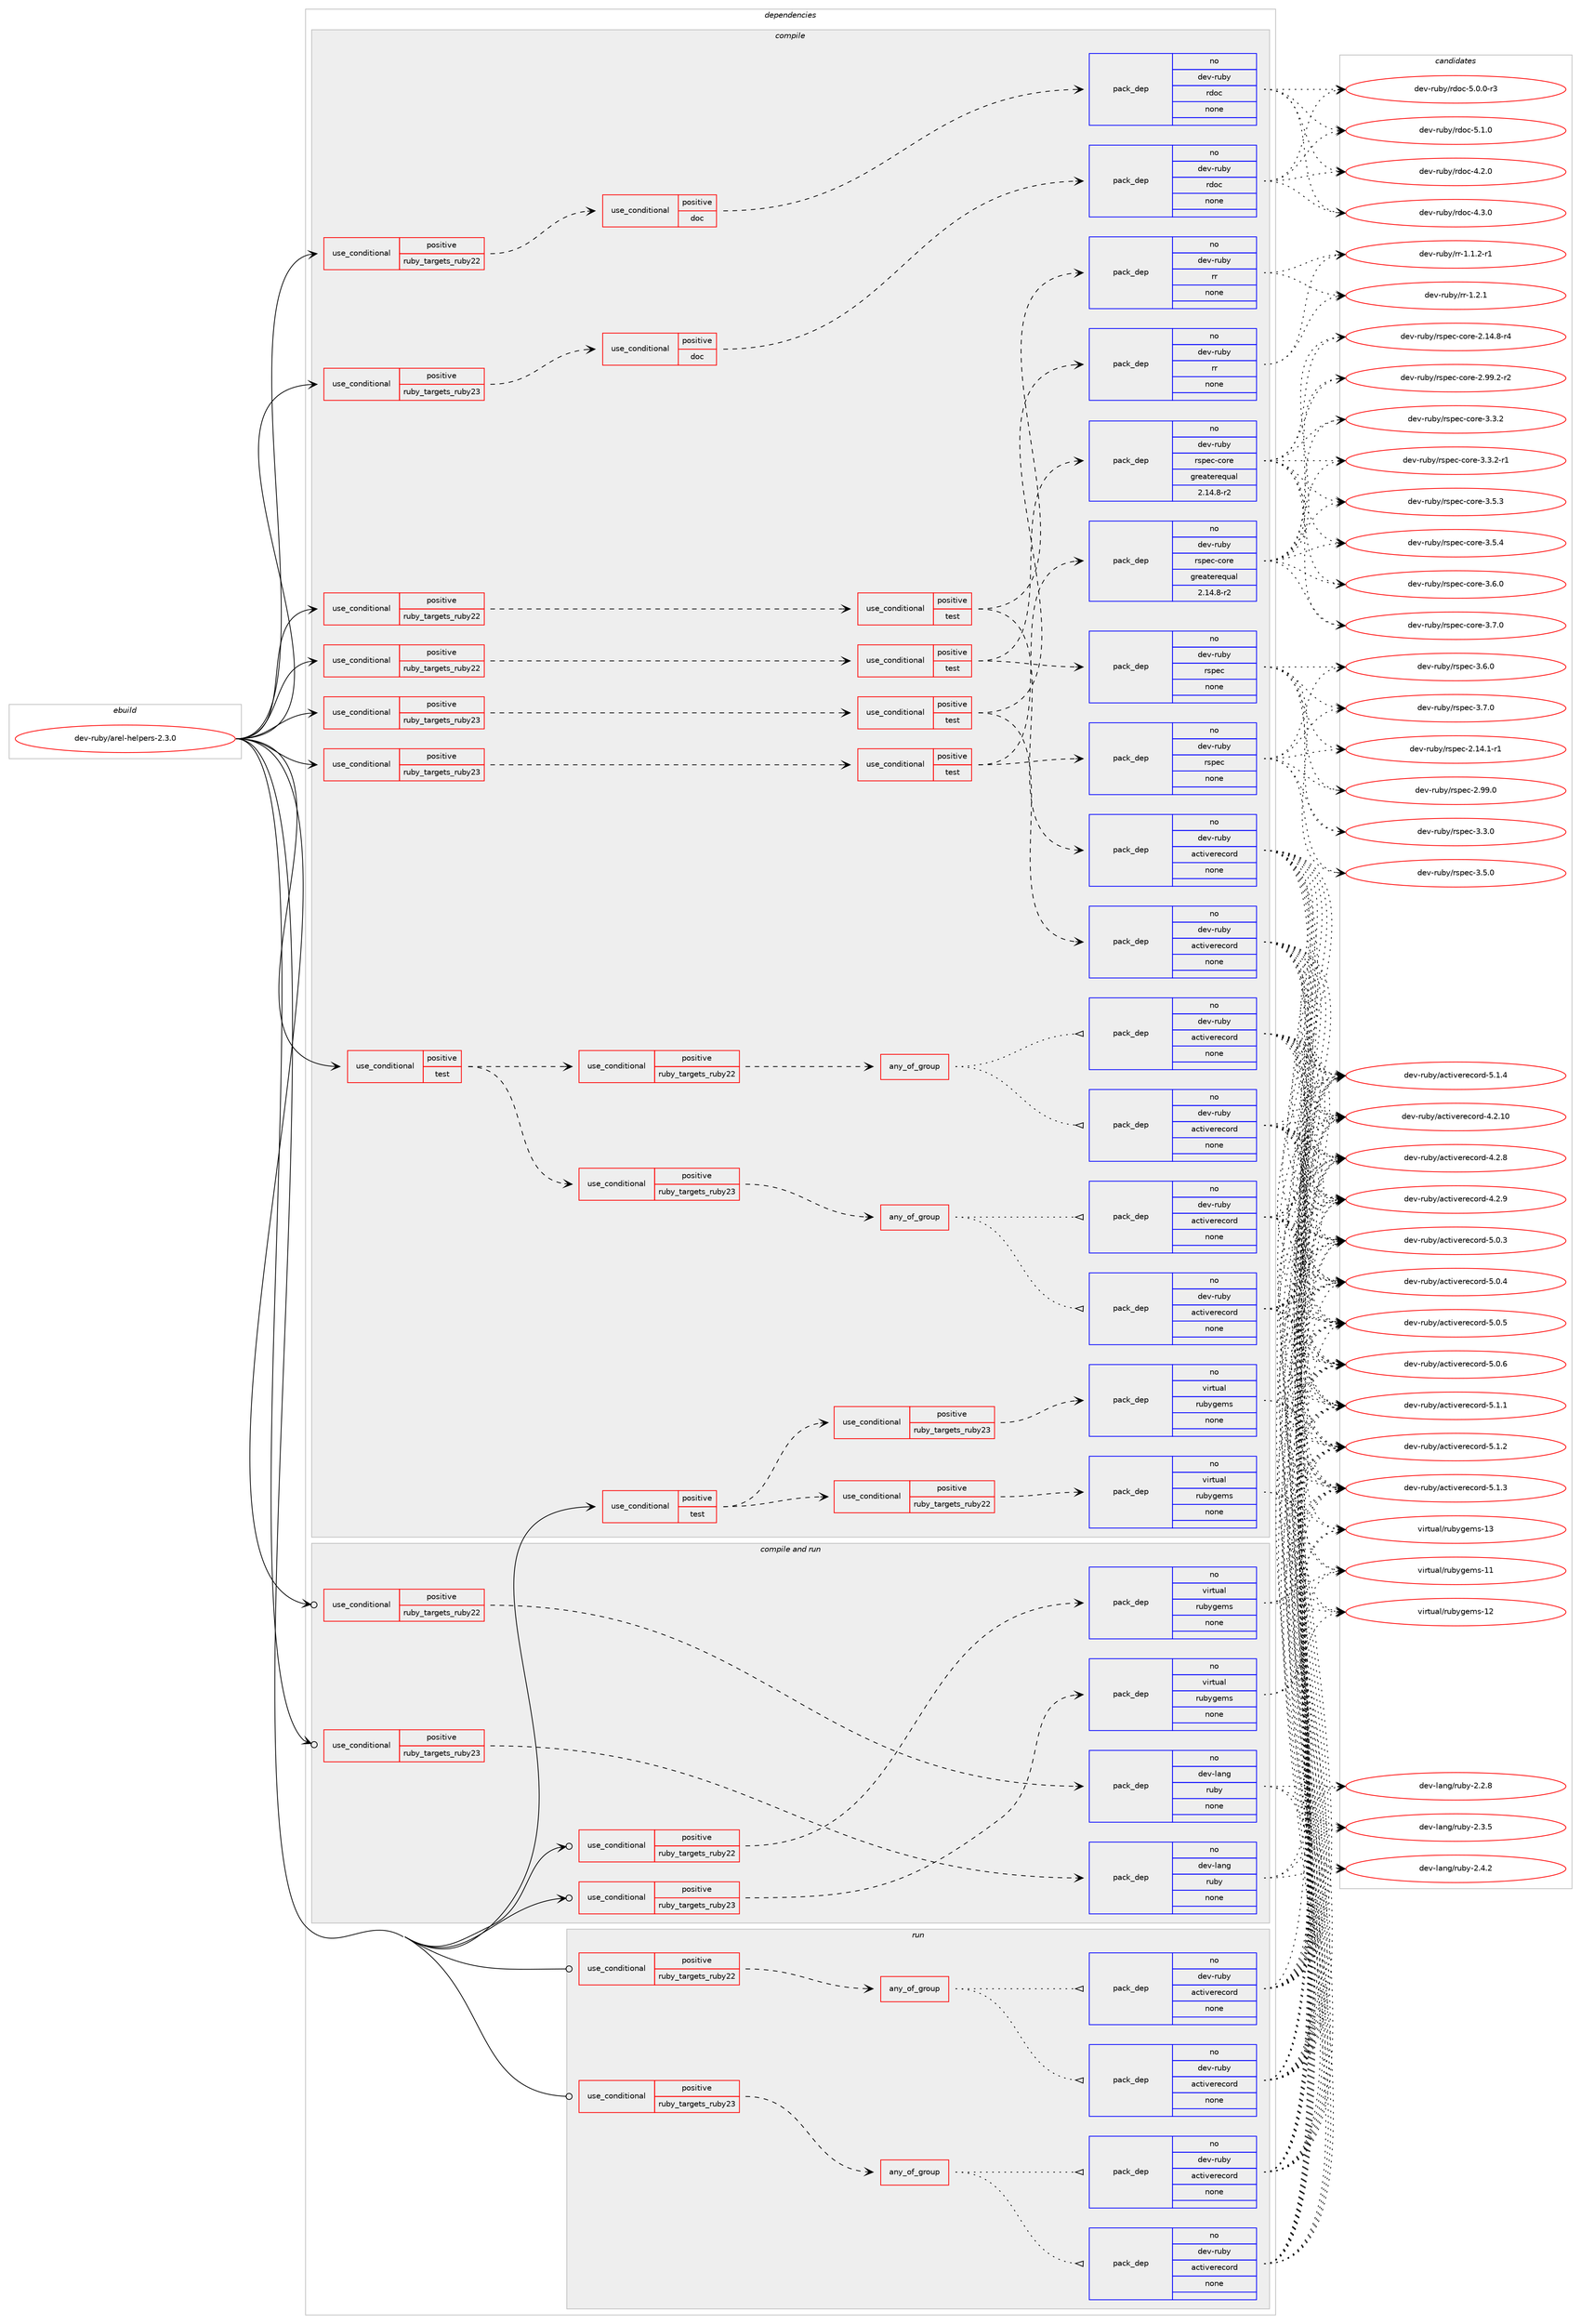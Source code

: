 digraph prolog {

# *************
# Graph options
# *************

newrank=true;
concentrate=true;
compound=true;
graph [rankdir=LR,fontname=Helvetica,fontsize=10,ranksep=1.5];#, ranksep=2.5, nodesep=0.2];
edge  [arrowhead=vee];
node  [fontname=Helvetica,fontsize=10];

# **********
# The ebuild
# **********

subgraph cluster_leftcol {
color=gray;
rank=same;
label=<<i>ebuild</i>>;
id [label="dev-ruby/arel-helpers-2.3.0", color=red, width=4, href="../dev-ruby/arel-helpers-2.3.0.svg"];
}

# ****************
# The dependencies
# ****************

subgraph cluster_midcol {
color=gray;
label=<<i>dependencies</i>>;
subgraph cluster_compile {
fillcolor="#eeeeee";
style=filled;
label=<<i>compile</i>>;
subgraph cond51545 {
dependency228051 [label=<<TABLE BORDER="0" CELLBORDER="1" CELLSPACING="0" CELLPADDING="4"><TR><TD ROWSPAN="3" CELLPADDING="10">use_conditional</TD></TR><TR><TD>positive</TD></TR><TR><TD>ruby_targets_ruby22</TD></TR></TABLE>>, shape=none, color=red];
subgraph cond51546 {
dependency228052 [label=<<TABLE BORDER="0" CELLBORDER="1" CELLSPACING="0" CELLPADDING="4"><TR><TD ROWSPAN="3" CELLPADDING="10">use_conditional</TD></TR><TR><TD>positive</TD></TR><TR><TD>doc</TD></TR></TABLE>>, shape=none, color=red];
subgraph pack172448 {
dependency228053 [label=<<TABLE BORDER="0" CELLBORDER="1" CELLSPACING="0" CELLPADDING="4" WIDTH="220"><TR><TD ROWSPAN="6" CELLPADDING="30">pack_dep</TD></TR><TR><TD WIDTH="110">no</TD></TR><TR><TD>dev-ruby</TD></TR><TR><TD>rdoc</TD></TR><TR><TD>none</TD></TR><TR><TD></TD></TR></TABLE>>, shape=none, color=blue];
}
dependency228052:e -> dependency228053:w [weight=20,style="dashed",arrowhead="vee"];
}
dependency228051:e -> dependency228052:w [weight=20,style="dashed",arrowhead="vee"];
}
id:e -> dependency228051:w [weight=20,style="solid",arrowhead="vee"];
subgraph cond51547 {
dependency228054 [label=<<TABLE BORDER="0" CELLBORDER="1" CELLSPACING="0" CELLPADDING="4"><TR><TD ROWSPAN="3" CELLPADDING="10">use_conditional</TD></TR><TR><TD>positive</TD></TR><TR><TD>ruby_targets_ruby22</TD></TR></TABLE>>, shape=none, color=red];
subgraph cond51548 {
dependency228055 [label=<<TABLE BORDER="0" CELLBORDER="1" CELLSPACING="0" CELLPADDING="4"><TR><TD ROWSPAN="3" CELLPADDING="10">use_conditional</TD></TR><TR><TD>positive</TD></TR><TR><TD>test</TD></TR></TABLE>>, shape=none, color=red];
subgraph pack172449 {
dependency228056 [label=<<TABLE BORDER="0" CELLBORDER="1" CELLSPACING="0" CELLPADDING="4" WIDTH="220"><TR><TD ROWSPAN="6" CELLPADDING="30">pack_dep</TD></TR><TR><TD WIDTH="110">no</TD></TR><TR><TD>dev-ruby</TD></TR><TR><TD>rr</TD></TR><TR><TD>none</TD></TR><TR><TD></TD></TR></TABLE>>, shape=none, color=blue];
}
dependency228055:e -> dependency228056:w [weight=20,style="dashed",arrowhead="vee"];
subgraph pack172450 {
dependency228057 [label=<<TABLE BORDER="0" CELLBORDER="1" CELLSPACING="0" CELLPADDING="4" WIDTH="220"><TR><TD ROWSPAN="6" CELLPADDING="30">pack_dep</TD></TR><TR><TD WIDTH="110">no</TD></TR><TR><TD>dev-ruby</TD></TR><TR><TD>activerecord</TD></TR><TR><TD>none</TD></TR><TR><TD></TD></TR></TABLE>>, shape=none, color=blue];
}
dependency228055:e -> dependency228057:w [weight=20,style="dashed",arrowhead="vee"];
}
dependency228054:e -> dependency228055:w [weight=20,style="dashed",arrowhead="vee"];
}
id:e -> dependency228054:w [weight=20,style="solid",arrowhead="vee"];
subgraph cond51549 {
dependency228058 [label=<<TABLE BORDER="0" CELLBORDER="1" CELLSPACING="0" CELLPADDING="4"><TR><TD ROWSPAN="3" CELLPADDING="10">use_conditional</TD></TR><TR><TD>positive</TD></TR><TR><TD>ruby_targets_ruby22</TD></TR></TABLE>>, shape=none, color=red];
subgraph cond51550 {
dependency228059 [label=<<TABLE BORDER="0" CELLBORDER="1" CELLSPACING="0" CELLPADDING="4"><TR><TD ROWSPAN="3" CELLPADDING="10">use_conditional</TD></TR><TR><TD>positive</TD></TR><TR><TD>test</TD></TR></TABLE>>, shape=none, color=red];
subgraph pack172451 {
dependency228060 [label=<<TABLE BORDER="0" CELLBORDER="1" CELLSPACING="0" CELLPADDING="4" WIDTH="220"><TR><TD ROWSPAN="6" CELLPADDING="30">pack_dep</TD></TR><TR><TD WIDTH="110">no</TD></TR><TR><TD>dev-ruby</TD></TR><TR><TD>rspec</TD></TR><TR><TD>none</TD></TR><TR><TD></TD></TR></TABLE>>, shape=none, color=blue];
}
dependency228059:e -> dependency228060:w [weight=20,style="dashed",arrowhead="vee"];
subgraph pack172452 {
dependency228061 [label=<<TABLE BORDER="0" CELLBORDER="1" CELLSPACING="0" CELLPADDING="4" WIDTH="220"><TR><TD ROWSPAN="6" CELLPADDING="30">pack_dep</TD></TR><TR><TD WIDTH="110">no</TD></TR><TR><TD>dev-ruby</TD></TR><TR><TD>rspec-core</TD></TR><TR><TD>greaterequal</TD></TR><TR><TD>2.14.8-r2</TD></TR></TABLE>>, shape=none, color=blue];
}
dependency228059:e -> dependency228061:w [weight=20,style="dashed",arrowhead="vee"];
}
dependency228058:e -> dependency228059:w [weight=20,style="dashed",arrowhead="vee"];
}
id:e -> dependency228058:w [weight=20,style="solid",arrowhead="vee"];
subgraph cond51551 {
dependency228062 [label=<<TABLE BORDER="0" CELLBORDER="1" CELLSPACING="0" CELLPADDING="4"><TR><TD ROWSPAN="3" CELLPADDING="10">use_conditional</TD></TR><TR><TD>positive</TD></TR><TR><TD>ruby_targets_ruby23</TD></TR></TABLE>>, shape=none, color=red];
subgraph cond51552 {
dependency228063 [label=<<TABLE BORDER="0" CELLBORDER="1" CELLSPACING="0" CELLPADDING="4"><TR><TD ROWSPAN="3" CELLPADDING="10">use_conditional</TD></TR><TR><TD>positive</TD></TR><TR><TD>doc</TD></TR></TABLE>>, shape=none, color=red];
subgraph pack172453 {
dependency228064 [label=<<TABLE BORDER="0" CELLBORDER="1" CELLSPACING="0" CELLPADDING="4" WIDTH="220"><TR><TD ROWSPAN="6" CELLPADDING="30">pack_dep</TD></TR><TR><TD WIDTH="110">no</TD></TR><TR><TD>dev-ruby</TD></TR><TR><TD>rdoc</TD></TR><TR><TD>none</TD></TR><TR><TD></TD></TR></TABLE>>, shape=none, color=blue];
}
dependency228063:e -> dependency228064:w [weight=20,style="dashed",arrowhead="vee"];
}
dependency228062:e -> dependency228063:w [weight=20,style="dashed",arrowhead="vee"];
}
id:e -> dependency228062:w [weight=20,style="solid",arrowhead="vee"];
subgraph cond51553 {
dependency228065 [label=<<TABLE BORDER="0" CELLBORDER="1" CELLSPACING="0" CELLPADDING="4"><TR><TD ROWSPAN="3" CELLPADDING="10">use_conditional</TD></TR><TR><TD>positive</TD></TR><TR><TD>ruby_targets_ruby23</TD></TR></TABLE>>, shape=none, color=red];
subgraph cond51554 {
dependency228066 [label=<<TABLE BORDER="0" CELLBORDER="1" CELLSPACING="0" CELLPADDING="4"><TR><TD ROWSPAN="3" CELLPADDING="10">use_conditional</TD></TR><TR><TD>positive</TD></TR><TR><TD>test</TD></TR></TABLE>>, shape=none, color=red];
subgraph pack172454 {
dependency228067 [label=<<TABLE BORDER="0" CELLBORDER="1" CELLSPACING="0" CELLPADDING="4" WIDTH="220"><TR><TD ROWSPAN="6" CELLPADDING="30">pack_dep</TD></TR><TR><TD WIDTH="110">no</TD></TR><TR><TD>dev-ruby</TD></TR><TR><TD>rr</TD></TR><TR><TD>none</TD></TR><TR><TD></TD></TR></TABLE>>, shape=none, color=blue];
}
dependency228066:e -> dependency228067:w [weight=20,style="dashed",arrowhead="vee"];
subgraph pack172455 {
dependency228068 [label=<<TABLE BORDER="0" CELLBORDER="1" CELLSPACING="0" CELLPADDING="4" WIDTH="220"><TR><TD ROWSPAN="6" CELLPADDING="30">pack_dep</TD></TR><TR><TD WIDTH="110">no</TD></TR><TR><TD>dev-ruby</TD></TR><TR><TD>activerecord</TD></TR><TR><TD>none</TD></TR><TR><TD></TD></TR></TABLE>>, shape=none, color=blue];
}
dependency228066:e -> dependency228068:w [weight=20,style="dashed",arrowhead="vee"];
}
dependency228065:e -> dependency228066:w [weight=20,style="dashed",arrowhead="vee"];
}
id:e -> dependency228065:w [weight=20,style="solid",arrowhead="vee"];
subgraph cond51555 {
dependency228069 [label=<<TABLE BORDER="0" CELLBORDER="1" CELLSPACING="0" CELLPADDING="4"><TR><TD ROWSPAN="3" CELLPADDING="10">use_conditional</TD></TR><TR><TD>positive</TD></TR><TR><TD>ruby_targets_ruby23</TD></TR></TABLE>>, shape=none, color=red];
subgraph cond51556 {
dependency228070 [label=<<TABLE BORDER="0" CELLBORDER="1" CELLSPACING="0" CELLPADDING="4"><TR><TD ROWSPAN="3" CELLPADDING="10">use_conditional</TD></TR><TR><TD>positive</TD></TR><TR><TD>test</TD></TR></TABLE>>, shape=none, color=red];
subgraph pack172456 {
dependency228071 [label=<<TABLE BORDER="0" CELLBORDER="1" CELLSPACING="0" CELLPADDING="4" WIDTH="220"><TR><TD ROWSPAN="6" CELLPADDING="30">pack_dep</TD></TR><TR><TD WIDTH="110">no</TD></TR><TR><TD>dev-ruby</TD></TR><TR><TD>rspec</TD></TR><TR><TD>none</TD></TR><TR><TD></TD></TR></TABLE>>, shape=none, color=blue];
}
dependency228070:e -> dependency228071:w [weight=20,style="dashed",arrowhead="vee"];
subgraph pack172457 {
dependency228072 [label=<<TABLE BORDER="0" CELLBORDER="1" CELLSPACING="0" CELLPADDING="4" WIDTH="220"><TR><TD ROWSPAN="6" CELLPADDING="30">pack_dep</TD></TR><TR><TD WIDTH="110">no</TD></TR><TR><TD>dev-ruby</TD></TR><TR><TD>rspec-core</TD></TR><TR><TD>greaterequal</TD></TR><TR><TD>2.14.8-r2</TD></TR></TABLE>>, shape=none, color=blue];
}
dependency228070:e -> dependency228072:w [weight=20,style="dashed",arrowhead="vee"];
}
dependency228069:e -> dependency228070:w [weight=20,style="dashed",arrowhead="vee"];
}
id:e -> dependency228069:w [weight=20,style="solid",arrowhead="vee"];
subgraph cond51557 {
dependency228073 [label=<<TABLE BORDER="0" CELLBORDER="1" CELLSPACING="0" CELLPADDING="4"><TR><TD ROWSPAN="3" CELLPADDING="10">use_conditional</TD></TR><TR><TD>positive</TD></TR><TR><TD>test</TD></TR></TABLE>>, shape=none, color=red];
subgraph cond51558 {
dependency228074 [label=<<TABLE BORDER="0" CELLBORDER="1" CELLSPACING="0" CELLPADDING="4"><TR><TD ROWSPAN="3" CELLPADDING="10">use_conditional</TD></TR><TR><TD>positive</TD></TR><TR><TD>ruby_targets_ruby22</TD></TR></TABLE>>, shape=none, color=red];
subgraph any4012 {
dependency228075 [label=<<TABLE BORDER="0" CELLBORDER="1" CELLSPACING="0" CELLPADDING="4"><TR><TD CELLPADDING="10">any_of_group</TD></TR></TABLE>>, shape=none, color=red];subgraph pack172458 {
dependency228076 [label=<<TABLE BORDER="0" CELLBORDER="1" CELLSPACING="0" CELLPADDING="4" WIDTH="220"><TR><TD ROWSPAN="6" CELLPADDING="30">pack_dep</TD></TR><TR><TD WIDTH="110">no</TD></TR><TR><TD>dev-ruby</TD></TR><TR><TD>activerecord</TD></TR><TR><TD>none</TD></TR><TR><TD></TD></TR></TABLE>>, shape=none, color=blue];
}
dependency228075:e -> dependency228076:w [weight=20,style="dotted",arrowhead="oinv"];
subgraph pack172459 {
dependency228077 [label=<<TABLE BORDER="0" CELLBORDER="1" CELLSPACING="0" CELLPADDING="4" WIDTH="220"><TR><TD ROWSPAN="6" CELLPADDING="30">pack_dep</TD></TR><TR><TD WIDTH="110">no</TD></TR><TR><TD>dev-ruby</TD></TR><TR><TD>activerecord</TD></TR><TR><TD>none</TD></TR><TR><TD></TD></TR></TABLE>>, shape=none, color=blue];
}
dependency228075:e -> dependency228077:w [weight=20,style="dotted",arrowhead="oinv"];
}
dependency228074:e -> dependency228075:w [weight=20,style="dashed",arrowhead="vee"];
}
dependency228073:e -> dependency228074:w [weight=20,style="dashed",arrowhead="vee"];
subgraph cond51559 {
dependency228078 [label=<<TABLE BORDER="0" CELLBORDER="1" CELLSPACING="0" CELLPADDING="4"><TR><TD ROWSPAN="3" CELLPADDING="10">use_conditional</TD></TR><TR><TD>positive</TD></TR><TR><TD>ruby_targets_ruby23</TD></TR></TABLE>>, shape=none, color=red];
subgraph any4013 {
dependency228079 [label=<<TABLE BORDER="0" CELLBORDER="1" CELLSPACING="0" CELLPADDING="4"><TR><TD CELLPADDING="10">any_of_group</TD></TR></TABLE>>, shape=none, color=red];subgraph pack172460 {
dependency228080 [label=<<TABLE BORDER="0" CELLBORDER="1" CELLSPACING="0" CELLPADDING="4" WIDTH="220"><TR><TD ROWSPAN="6" CELLPADDING="30">pack_dep</TD></TR><TR><TD WIDTH="110">no</TD></TR><TR><TD>dev-ruby</TD></TR><TR><TD>activerecord</TD></TR><TR><TD>none</TD></TR><TR><TD></TD></TR></TABLE>>, shape=none, color=blue];
}
dependency228079:e -> dependency228080:w [weight=20,style="dotted",arrowhead="oinv"];
subgraph pack172461 {
dependency228081 [label=<<TABLE BORDER="0" CELLBORDER="1" CELLSPACING="0" CELLPADDING="4" WIDTH="220"><TR><TD ROWSPAN="6" CELLPADDING="30">pack_dep</TD></TR><TR><TD WIDTH="110">no</TD></TR><TR><TD>dev-ruby</TD></TR><TR><TD>activerecord</TD></TR><TR><TD>none</TD></TR><TR><TD></TD></TR></TABLE>>, shape=none, color=blue];
}
dependency228079:e -> dependency228081:w [weight=20,style="dotted",arrowhead="oinv"];
}
dependency228078:e -> dependency228079:w [weight=20,style="dashed",arrowhead="vee"];
}
dependency228073:e -> dependency228078:w [weight=20,style="dashed",arrowhead="vee"];
}
id:e -> dependency228073:w [weight=20,style="solid",arrowhead="vee"];
subgraph cond51560 {
dependency228082 [label=<<TABLE BORDER="0" CELLBORDER="1" CELLSPACING="0" CELLPADDING="4"><TR><TD ROWSPAN="3" CELLPADDING="10">use_conditional</TD></TR><TR><TD>positive</TD></TR><TR><TD>test</TD></TR></TABLE>>, shape=none, color=red];
subgraph cond51561 {
dependency228083 [label=<<TABLE BORDER="0" CELLBORDER="1" CELLSPACING="0" CELLPADDING="4"><TR><TD ROWSPAN="3" CELLPADDING="10">use_conditional</TD></TR><TR><TD>positive</TD></TR><TR><TD>ruby_targets_ruby22</TD></TR></TABLE>>, shape=none, color=red];
subgraph pack172462 {
dependency228084 [label=<<TABLE BORDER="0" CELLBORDER="1" CELLSPACING="0" CELLPADDING="4" WIDTH="220"><TR><TD ROWSPAN="6" CELLPADDING="30">pack_dep</TD></TR><TR><TD WIDTH="110">no</TD></TR><TR><TD>virtual</TD></TR><TR><TD>rubygems</TD></TR><TR><TD>none</TD></TR><TR><TD></TD></TR></TABLE>>, shape=none, color=blue];
}
dependency228083:e -> dependency228084:w [weight=20,style="dashed",arrowhead="vee"];
}
dependency228082:e -> dependency228083:w [weight=20,style="dashed",arrowhead="vee"];
subgraph cond51562 {
dependency228085 [label=<<TABLE BORDER="0" CELLBORDER="1" CELLSPACING="0" CELLPADDING="4"><TR><TD ROWSPAN="3" CELLPADDING="10">use_conditional</TD></TR><TR><TD>positive</TD></TR><TR><TD>ruby_targets_ruby23</TD></TR></TABLE>>, shape=none, color=red];
subgraph pack172463 {
dependency228086 [label=<<TABLE BORDER="0" CELLBORDER="1" CELLSPACING="0" CELLPADDING="4" WIDTH="220"><TR><TD ROWSPAN="6" CELLPADDING="30">pack_dep</TD></TR><TR><TD WIDTH="110">no</TD></TR><TR><TD>virtual</TD></TR><TR><TD>rubygems</TD></TR><TR><TD>none</TD></TR><TR><TD></TD></TR></TABLE>>, shape=none, color=blue];
}
dependency228085:e -> dependency228086:w [weight=20,style="dashed",arrowhead="vee"];
}
dependency228082:e -> dependency228085:w [weight=20,style="dashed",arrowhead="vee"];
}
id:e -> dependency228082:w [weight=20,style="solid",arrowhead="vee"];
}
subgraph cluster_compileandrun {
fillcolor="#eeeeee";
style=filled;
label=<<i>compile and run</i>>;
subgraph cond51563 {
dependency228087 [label=<<TABLE BORDER="0" CELLBORDER="1" CELLSPACING="0" CELLPADDING="4"><TR><TD ROWSPAN="3" CELLPADDING="10">use_conditional</TD></TR><TR><TD>positive</TD></TR><TR><TD>ruby_targets_ruby22</TD></TR></TABLE>>, shape=none, color=red];
subgraph pack172464 {
dependency228088 [label=<<TABLE BORDER="0" CELLBORDER="1" CELLSPACING="0" CELLPADDING="4" WIDTH="220"><TR><TD ROWSPAN="6" CELLPADDING="30">pack_dep</TD></TR><TR><TD WIDTH="110">no</TD></TR><TR><TD>dev-lang</TD></TR><TR><TD>ruby</TD></TR><TR><TD>none</TD></TR><TR><TD></TD></TR></TABLE>>, shape=none, color=blue];
}
dependency228087:e -> dependency228088:w [weight=20,style="dashed",arrowhead="vee"];
}
id:e -> dependency228087:w [weight=20,style="solid",arrowhead="odotvee"];
subgraph cond51564 {
dependency228089 [label=<<TABLE BORDER="0" CELLBORDER="1" CELLSPACING="0" CELLPADDING="4"><TR><TD ROWSPAN="3" CELLPADDING="10">use_conditional</TD></TR><TR><TD>positive</TD></TR><TR><TD>ruby_targets_ruby22</TD></TR></TABLE>>, shape=none, color=red];
subgraph pack172465 {
dependency228090 [label=<<TABLE BORDER="0" CELLBORDER="1" CELLSPACING="0" CELLPADDING="4" WIDTH="220"><TR><TD ROWSPAN="6" CELLPADDING="30">pack_dep</TD></TR><TR><TD WIDTH="110">no</TD></TR><TR><TD>virtual</TD></TR><TR><TD>rubygems</TD></TR><TR><TD>none</TD></TR><TR><TD></TD></TR></TABLE>>, shape=none, color=blue];
}
dependency228089:e -> dependency228090:w [weight=20,style="dashed",arrowhead="vee"];
}
id:e -> dependency228089:w [weight=20,style="solid",arrowhead="odotvee"];
subgraph cond51565 {
dependency228091 [label=<<TABLE BORDER="0" CELLBORDER="1" CELLSPACING="0" CELLPADDING="4"><TR><TD ROWSPAN="3" CELLPADDING="10">use_conditional</TD></TR><TR><TD>positive</TD></TR><TR><TD>ruby_targets_ruby23</TD></TR></TABLE>>, shape=none, color=red];
subgraph pack172466 {
dependency228092 [label=<<TABLE BORDER="0" CELLBORDER="1" CELLSPACING="0" CELLPADDING="4" WIDTH="220"><TR><TD ROWSPAN="6" CELLPADDING="30">pack_dep</TD></TR><TR><TD WIDTH="110">no</TD></TR><TR><TD>dev-lang</TD></TR><TR><TD>ruby</TD></TR><TR><TD>none</TD></TR><TR><TD></TD></TR></TABLE>>, shape=none, color=blue];
}
dependency228091:e -> dependency228092:w [weight=20,style="dashed",arrowhead="vee"];
}
id:e -> dependency228091:w [weight=20,style="solid",arrowhead="odotvee"];
subgraph cond51566 {
dependency228093 [label=<<TABLE BORDER="0" CELLBORDER="1" CELLSPACING="0" CELLPADDING="4"><TR><TD ROWSPAN="3" CELLPADDING="10">use_conditional</TD></TR><TR><TD>positive</TD></TR><TR><TD>ruby_targets_ruby23</TD></TR></TABLE>>, shape=none, color=red];
subgraph pack172467 {
dependency228094 [label=<<TABLE BORDER="0" CELLBORDER="1" CELLSPACING="0" CELLPADDING="4" WIDTH="220"><TR><TD ROWSPAN="6" CELLPADDING="30">pack_dep</TD></TR><TR><TD WIDTH="110">no</TD></TR><TR><TD>virtual</TD></TR><TR><TD>rubygems</TD></TR><TR><TD>none</TD></TR><TR><TD></TD></TR></TABLE>>, shape=none, color=blue];
}
dependency228093:e -> dependency228094:w [weight=20,style="dashed",arrowhead="vee"];
}
id:e -> dependency228093:w [weight=20,style="solid",arrowhead="odotvee"];
}
subgraph cluster_run {
fillcolor="#eeeeee";
style=filled;
label=<<i>run</i>>;
subgraph cond51567 {
dependency228095 [label=<<TABLE BORDER="0" CELLBORDER="1" CELLSPACING="0" CELLPADDING="4"><TR><TD ROWSPAN="3" CELLPADDING="10">use_conditional</TD></TR><TR><TD>positive</TD></TR><TR><TD>ruby_targets_ruby22</TD></TR></TABLE>>, shape=none, color=red];
subgraph any4014 {
dependency228096 [label=<<TABLE BORDER="0" CELLBORDER="1" CELLSPACING="0" CELLPADDING="4"><TR><TD CELLPADDING="10">any_of_group</TD></TR></TABLE>>, shape=none, color=red];subgraph pack172468 {
dependency228097 [label=<<TABLE BORDER="0" CELLBORDER="1" CELLSPACING="0" CELLPADDING="4" WIDTH="220"><TR><TD ROWSPAN="6" CELLPADDING="30">pack_dep</TD></TR><TR><TD WIDTH="110">no</TD></TR><TR><TD>dev-ruby</TD></TR><TR><TD>activerecord</TD></TR><TR><TD>none</TD></TR><TR><TD></TD></TR></TABLE>>, shape=none, color=blue];
}
dependency228096:e -> dependency228097:w [weight=20,style="dotted",arrowhead="oinv"];
subgraph pack172469 {
dependency228098 [label=<<TABLE BORDER="0" CELLBORDER="1" CELLSPACING="0" CELLPADDING="4" WIDTH="220"><TR><TD ROWSPAN="6" CELLPADDING="30">pack_dep</TD></TR><TR><TD WIDTH="110">no</TD></TR><TR><TD>dev-ruby</TD></TR><TR><TD>activerecord</TD></TR><TR><TD>none</TD></TR><TR><TD></TD></TR></TABLE>>, shape=none, color=blue];
}
dependency228096:e -> dependency228098:w [weight=20,style="dotted",arrowhead="oinv"];
}
dependency228095:e -> dependency228096:w [weight=20,style="dashed",arrowhead="vee"];
}
id:e -> dependency228095:w [weight=20,style="solid",arrowhead="odot"];
subgraph cond51568 {
dependency228099 [label=<<TABLE BORDER="0" CELLBORDER="1" CELLSPACING="0" CELLPADDING="4"><TR><TD ROWSPAN="3" CELLPADDING="10">use_conditional</TD></TR><TR><TD>positive</TD></TR><TR><TD>ruby_targets_ruby23</TD></TR></TABLE>>, shape=none, color=red];
subgraph any4015 {
dependency228100 [label=<<TABLE BORDER="0" CELLBORDER="1" CELLSPACING="0" CELLPADDING="4"><TR><TD CELLPADDING="10">any_of_group</TD></TR></TABLE>>, shape=none, color=red];subgraph pack172470 {
dependency228101 [label=<<TABLE BORDER="0" CELLBORDER="1" CELLSPACING="0" CELLPADDING="4" WIDTH="220"><TR><TD ROWSPAN="6" CELLPADDING="30">pack_dep</TD></TR><TR><TD WIDTH="110">no</TD></TR><TR><TD>dev-ruby</TD></TR><TR><TD>activerecord</TD></TR><TR><TD>none</TD></TR><TR><TD></TD></TR></TABLE>>, shape=none, color=blue];
}
dependency228100:e -> dependency228101:w [weight=20,style="dotted",arrowhead="oinv"];
subgraph pack172471 {
dependency228102 [label=<<TABLE BORDER="0" CELLBORDER="1" CELLSPACING="0" CELLPADDING="4" WIDTH="220"><TR><TD ROWSPAN="6" CELLPADDING="30">pack_dep</TD></TR><TR><TD WIDTH="110">no</TD></TR><TR><TD>dev-ruby</TD></TR><TR><TD>activerecord</TD></TR><TR><TD>none</TD></TR><TR><TD></TD></TR></TABLE>>, shape=none, color=blue];
}
dependency228100:e -> dependency228102:w [weight=20,style="dotted",arrowhead="oinv"];
}
dependency228099:e -> dependency228100:w [weight=20,style="dashed",arrowhead="vee"];
}
id:e -> dependency228099:w [weight=20,style="solid",arrowhead="odot"];
}
}

# **************
# The candidates
# **************

subgraph cluster_choices {
rank=same;
color=gray;
label=<<i>candidates</i>>;

subgraph choice172448 {
color=black;
nodesep=1;
choice10010111845114117981214711410011199455246504648 [label="dev-ruby/rdoc-4.2.0", color=red, width=4,href="../dev-ruby/rdoc-4.2.0.svg"];
choice10010111845114117981214711410011199455246514648 [label="dev-ruby/rdoc-4.3.0", color=red, width=4,href="../dev-ruby/rdoc-4.3.0.svg"];
choice100101118451141179812147114100111994553464846484511451 [label="dev-ruby/rdoc-5.0.0-r3", color=red, width=4,href="../dev-ruby/rdoc-5.0.0-r3.svg"];
choice10010111845114117981214711410011199455346494648 [label="dev-ruby/rdoc-5.1.0", color=red, width=4,href="../dev-ruby/rdoc-5.1.0.svg"];
dependency228053:e -> choice10010111845114117981214711410011199455246504648:w [style=dotted,weight="100"];
dependency228053:e -> choice10010111845114117981214711410011199455246514648:w [style=dotted,weight="100"];
dependency228053:e -> choice100101118451141179812147114100111994553464846484511451:w [style=dotted,weight="100"];
dependency228053:e -> choice10010111845114117981214711410011199455346494648:w [style=dotted,weight="100"];
}
subgraph choice172449 {
color=black;
nodesep=1;
choice1001011184511411798121471141144549464946504511449 [label="dev-ruby/rr-1.1.2-r1", color=red, width=4,href="../dev-ruby/rr-1.1.2-r1.svg"];
choice100101118451141179812147114114454946504649 [label="dev-ruby/rr-1.2.1", color=red, width=4,href="../dev-ruby/rr-1.2.1.svg"];
dependency228056:e -> choice1001011184511411798121471141144549464946504511449:w [style=dotted,weight="100"];
dependency228056:e -> choice100101118451141179812147114114454946504649:w [style=dotted,weight="100"];
}
subgraph choice172450 {
color=black;
nodesep=1;
choice10010111845114117981214797991161051181011141019911111410045524650464948 [label="dev-ruby/activerecord-4.2.10", color=red, width=4,href="../dev-ruby/activerecord-4.2.10.svg"];
choice100101118451141179812147979911610511810111410199111114100455246504656 [label="dev-ruby/activerecord-4.2.8", color=red, width=4,href="../dev-ruby/activerecord-4.2.8.svg"];
choice100101118451141179812147979911610511810111410199111114100455246504657 [label="dev-ruby/activerecord-4.2.9", color=red, width=4,href="../dev-ruby/activerecord-4.2.9.svg"];
choice100101118451141179812147979911610511810111410199111114100455346484651 [label="dev-ruby/activerecord-5.0.3", color=red, width=4,href="../dev-ruby/activerecord-5.0.3.svg"];
choice100101118451141179812147979911610511810111410199111114100455346484652 [label="dev-ruby/activerecord-5.0.4", color=red, width=4,href="../dev-ruby/activerecord-5.0.4.svg"];
choice100101118451141179812147979911610511810111410199111114100455346484653 [label="dev-ruby/activerecord-5.0.5", color=red, width=4,href="../dev-ruby/activerecord-5.0.5.svg"];
choice100101118451141179812147979911610511810111410199111114100455346484654 [label="dev-ruby/activerecord-5.0.6", color=red, width=4,href="../dev-ruby/activerecord-5.0.6.svg"];
choice100101118451141179812147979911610511810111410199111114100455346494649 [label="dev-ruby/activerecord-5.1.1", color=red, width=4,href="../dev-ruby/activerecord-5.1.1.svg"];
choice100101118451141179812147979911610511810111410199111114100455346494650 [label="dev-ruby/activerecord-5.1.2", color=red, width=4,href="../dev-ruby/activerecord-5.1.2.svg"];
choice100101118451141179812147979911610511810111410199111114100455346494651 [label="dev-ruby/activerecord-5.1.3", color=red, width=4,href="../dev-ruby/activerecord-5.1.3.svg"];
choice100101118451141179812147979911610511810111410199111114100455346494652 [label="dev-ruby/activerecord-5.1.4", color=red, width=4,href="../dev-ruby/activerecord-5.1.4.svg"];
dependency228057:e -> choice10010111845114117981214797991161051181011141019911111410045524650464948:w [style=dotted,weight="100"];
dependency228057:e -> choice100101118451141179812147979911610511810111410199111114100455246504656:w [style=dotted,weight="100"];
dependency228057:e -> choice100101118451141179812147979911610511810111410199111114100455246504657:w [style=dotted,weight="100"];
dependency228057:e -> choice100101118451141179812147979911610511810111410199111114100455346484651:w [style=dotted,weight="100"];
dependency228057:e -> choice100101118451141179812147979911610511810111410199111114100455346484652:w [style=dotted,weight="100"];
dependency228057:e -> choice100101118451141179812147979911610511810111410199111114100455346484653:w [style=dotted,weight="100"];
dependency228057:e -> choice100101118451141179812147979911610511810111410199111114100455346484654:w [style=dotted,weight="100"];
dependency228057:e -> choice100101118451141179812147979911610511810111410199111114100455346494649:w [style=dotted,weight="100"];
dependency228057:e -> choice100101118451141179812147979911610511810111410199111114100455346494650:w [style=dotted,weight="100"];
dependency228057:e -> choice100101118451141179812147979911610511810111410199111114100455346494651:w [style=dotted,weight="100"];
dependency228057:e -> choice100101118451141179812147979911610511810111410199111114100455346494652:w [style=dotted,weight="100"];
}
subgraph choice172451 {
color=black;
nodesep=1;
choice10010111845114117981214711411511210199455046495246494511449 [label="dev-ruby/rspec-2.14.1-r1", color=red, width=4,href="../dev-ruby/rspec-2.14.1-r1.svg"];
choice1001011184511411798121471141151121019945504657574648 [label="dev-ruby/rspec-2.99.0", color=red, width=4,href="../dev-ruby/rspec-2.99.0.svg"];
choice10010111845114117981214711411511210199455146514648 [label="dev-ruby/rspec-3.3.0", color=red, width=4,href="../dev-ruby/rspec-3.3.0.svg"];
choice10010111845114117981214711411511210199455146534648 [label="dev-ruby/rspec-3.5.0", color=red, width=4,href="../dev-ruby/rspec-3.5.0.svg"];
choice10010111845114117981214711411511210199455146544648 [label="dev-ruby/rspec-3.6.0", color=red, width=4,href="../dev-ruby/rspec-3.6.0.svg"];
choice10010111845114117981214711411511210199455146554648 [label="dev-ruby/rspec-3.7.0", color=red, width=4,href="../dev-ruby/rspec-3.7.0.svg"];
dependency228060:e -> choice10010111845114117981214711411511210199455046495246494511449:w [style=dotted,weight="100"];
dependency228060:e -> choice1001011184511411798121471141151121019945504657574648:w [style=dotted,weight="100"];
dependency228060:e -> choice10010111845114117981214711411511210199455146514648:w [style=dotted,weight="100"];
dependency228060:e -> choice10010111845114117981214711411511210199455146534648:w [style=dotted,weight="100"];
dependency228060:e -> choice10010111845114117981214711411511210199455146544648:w [style=dotted,weight="100"];
dependency228060:e -> choice10010111845114117981214711411511210199455146554648:w [style=dotted,weight="100"];
}
subgraph choice172452 {
color=black;
nodesep=1;
choice100101118451141179812147114115112101994599111114101455046495246564511452 [label="dev-ruby/rspec-core-2.14.8-r4", color=red, width=4,href="../dev-ruby/rspec-core-2.14.8-r4.svg"];
choice100101118451141179812147114115112101994599111114101455046575746504511450 [label="dev-ruby/rspec-core-2.99.2-r2", color=red, width=4,href="../dev-ruby/rspec-core-2.99.2-r2.svg"];
choice100101118451141179812147114115112101994599111114101455146514650 [label="dev-ruby/rspec-core-3.3.2", color=red, width=4,href="../dev-ruby/rspec-core-3.3.2.svg"];
choice1001011184511411798121471141151121019945991111141014551465146504511449 [label="dev-ruby/rspec-core-3.3.2-r1", color=red, width=4,href="../dev-ruby/rspec-core-3.3.2-r1.svg"];
choice100101118451141179812147114115112101994599111114101455146534651 [label="dev-ruby/rspec-core-3.5.3", color=red, width=4,href="../dev-ruby/rspec-core-3.5.3.svg"];
choice100101118451141179812147114115112101994599111114101455146534652 [label="dev-ruby/rspec-core-3.5.4", color=red, width=4,href="../dev-ruby/rspec-core-3.5.4.svg"];
choice100101118451141179812147114115112101994599111114101455146544648 [label="dev-ruby/rspec-core-3.6.0", color=red, width=4,href="../dev-ruby/rspec-core-3.6.0.svg"];
choice100101118451141179812147114115112101994599111114101455146554648 [label="dev-ruby/rspec-core-3.7.0", color=red, width=4,href="../dev-ruby/rspec-core-3.7.0.svg"];
dependency228061:e -> choice100101118451141179812147114115112101994599111114101455046495246564511452:w [style=dotted,weight="100"];
dependency228061:e -> choice100101118451141179812147114115112101994599111114101455046575746504511450:w [style=dotted,weight="100"];
dependency228061:e -> choice100101118451141179812147114115112101994599111114101455146514650:w [style=dotted,weight="100"];
dependency228061:e -> choice1001011184511411798121471141151121019945991111141014551465146504511449:w [style=dotted,weight="100"];
dependency228061:e -> choice100101118451141179812147114115112101994599111114101455146534651:w [style=dotted,weight="100"];
dependency228061:e -> choice100101118451141179812147114115112101994599111114101455146534652:w [style=dotted,weight="100"];
dependency228061:e -> choice100101118451141179812147114115112101994599111114101455146544648:w [style=dotted,weight="100"];
dependency228061:e -> choice100101118451141179812147114115112101994599111114101455146554648:w [style=dotted,weight="100"];
}
subgraph choice172453 {
color=black;
nodesep=1;
choice10010111845114117981214711410011199455246504648 [label="dev-ruby/rdoc-4.2.0", color=red, width=4,href="../dev-ruby/rdoc-4.2.0.svg"];
choice10010111845114117981214711410011199455246514648 [label="dev-ruby/rdoc-4.3.0", color=red, width=4,href="../dev-ruby/rdoc-4.3.0.svg"];
choice100101118451141179812147114100111994553464846484511451 [label="dev-ruby/rdoc-5.0.0-r3", color=red, width=4,href="../dev-ruby/rdoc-5.0.0-r3.svg"];
choice10010111845114117981214711410011199455346494648 [label="dev-ruby/rdoc-5.1.0", color=red, width=4,href="../dev-ruby/rdoc-5.1.0.svg"];
dependency228064:e -> choice10010111845114117981214711410011199455246504648:w [style=dotted,weight="100"];
dependency228064:e -> choice10010111845114117981214711410011199455246514648:w [style=dotted,weight="100"];
dependency228064:e -> choice100101118451141179812147114100111994553464846484511451:w [style=dotted,weight="100"];
dependency228064:e -> choice10010111845114117981214711410011199455346494648:w [style=dotted,weight="100"];
}
subgraph choice172454 {
color=black;
nodesep=1;
choice1001011184511411798121471141144549464946504511449 [label="dev-ruby/rr-1.1.2-r1", color=red, width=4,href="../dev-ruby/rr-1.1.2-r1.svg"];
choice100101118451141179812147114114454946504649 [label="dev-ruby/rr-1.2.1", color=red, width=4,href="../dev-ruby/rr-1.2.1.svg"];
dependency228067:e -> choice1001011184511411798121471141144549464946504511449:w [style=dotted,weight="100"];
dependency228067:e -> choice100101118451141179812147114114454946504649:w [style=dotted,weight="100"];
}
subgraph choice172455 {
color=black;
nodesep=1;
choice10010111845114117981214797991161051181011141019911111410045524650464948 [label="dev-ruby/activerecord-4.2.10", color=red, width=4,href="../dev-ruby/activerecord-4.2.10.svg"];
choice100101118451141179812147979911610511810111410199111114100455246504656 [label="dev-ruby/activerecord-4.2.8", color=red, width=4,href="../dev-ruby/activerecord-4.2.8.svg"];
choice100101118451141179812147979911610511810111410199111114100455246504657 [label="dev-ruby/activerecord-4.2.9", color=red, width=4,href="../dev-ruby/activerecord-4.2.9.svg"];
choice100101118451141179812147979911610511810111410199111114100455346484651 [label="dev-ruby/activerecord-5.0.3", color=red, width=4,href="../dev-ruby/activerecord-5.0.3.svg"];
choice100101118451141179812147979911610511810111410199111114100455346484652 [label="dev-ruby/activerecord-5.0.4", color=red, width=4,href="../dev-ruby/activerecord-5.0.4.svg"];
choice100101118451141179812147979911610511810111410199111114100455346484653 [label="dev-ruby/activerecord-5.0.5", color=red, width=4,href="../dev-ruby/activerecord-5.0.5.svg"];
choice100101118451141179812147979911610511810111410199111114100455346484654 [label="dev-ruby/activerecord-5.0.6", color=red, width=4,href="../dev-ruby/activerecord-5.0.6.svg"];
choice100101118451141179812147979911610511810111410199111114100455346494649 [label="dev-ruby/activerecord-5.1.1", color=red, width=4,href="../dev-ruby/activerecord-5.1.1.svg"];
choice100101118451141179812147979911610511810111410199111114100455346494650 [label="dev-ruby/activerecord-5.1.2", color=red, width=4,href="../dev-ruby/activerecord-5.1.2.svg"];
choice100101118451141179812147979911610511810111410199111114100455346494651 [label="dev-ruby/activerecord-5.1.3", color=red, width=4,href="../dev-ruby/activerecord-5.1.3.svg"];
choice100101118451141179812147979911610511810111410199111114100455346494652 [label="dev-ruby/activerecord-5.1.4", color=red, width=4,href="../dev-ruby/activerecord-5.1.4.svg"];
dependency228068:e -> choice10010111845114117981214797991161051181011141019911111410045524650464948:w [style=dotted,weight="100"];
dependency228068:e -> choice100101118451141179812147979911610511810111410199111114100455246504656:w [style=dotted,weight="100"];
dependency228068:e -> choice100101118451141179812147979911610511810111410199111114100455246504657:w [style=dotted,weight="100"];
dependency228068:e -> choice100101118451141179812147979911610511810111410199111114100455346484651:w [style=dotted,weight="100"];
dependency228068:e -> choice100101118451141179812147979911610511810111410199111114100455346484652:w [style=dotted,weight="100"];
dependency228068:e -> choice100101118451141179812147979911610511810111410199111114100455346484653:w [style=dotted,weight="100"];
dependency228068:e -> choice100101118451141179812147979911610511810111410199111114100455346484654:w [style=dotted,weight="100"];
dependency228068:e -> choice100101118451141179812147979911610511810111410199111114100455346494649:w [style=dotted,weight="100"];
dependency228068:e -> choice100101118451141179812147979911610511810111410199111114100455346494650:w [style=dotted,weight="100"];
dependency228068:e -> choice100101118451141179812147979911610511810111410199111114100455346494651:w [style=dotted,weight="100"];
dependency228068:e -> choice100101118451141179812147979911610511810111410199111114100455346494652:w [style=dotted,weight="100"];
}
subgraph choice172456 {
color=black;
nodesep=1;
choice10010111845114117981214711411511210199455046495246494511449 [label="dev-ruby/rspec-2.14.1-r1", color=red, width=4,href="../dev-ruby/rspec-2.14.1-r1.svg"];
choice1001011184511411798121471141151121019945504657574648 [label="dev-ruby/rspec-2.99.0", color=red, width=4,href="../dev-ruby/rspec-2.99.0.svg"];
choice10010111845114117981214711411511210199455146514648 [label="dev-ruby/rspec-3.3.0", color=red, width=4,href="../dev-ruby/rspec-3.3.0.svg"];
choice10010111845114117981214711411511210199455146534648 [label="dev-ruby/rspec-3.5.0", color=red, width=4,href="../dev-ruby/rspec-3.5.0.svg"];
choice10010111845114117981214711411511210199455146544648 [label="dev-ruby/rspec-3.6.0", color=red, width=4,href="../dev-ruby/rspec-3.6.0.svg"];
choice10010111845114117981214711411511210199455146554648 [label="dev-ruby/rspec-3.7.0", color=red, width=4,href="../dev-ruby/rspec-3.7.0.svg"];
dependency228071:e -> choice10010111845114117981214711411511210199455046495246494511449:w [style=dotted,weight="100"];
dependency228071:e -> choice1001011184511411798121471141151121019945504657574648:w [style=dotted,weight="100"];
dependency228071:e -> choice10010111845114117981214711411511210199455146514648:w [style=dotted,weight="100"];
dependency228071:e -> choice10010111845114117981214711411511210199455146534648:w [style=dotted,weight="100"];
dependency228071:e -> choice10010111845114117981214711411511210199455146544648:w [style=dotted,weight="100"];
dependency228071:e -> choice10010111845114117981214711411511210199455146554648:w [style=dotted,weight="100"];
}
subgraph choice172457 {
color=black;
nodesep=1;
choice100101118451141179812147114115112101994599111114101455046495246564511452 [label="dev-ruby/rspec-core-2.14.8-r4", color=red, width=4,href="../dev-ruby/rspec-core-2.14.8-r4.svg"];
choice100101118451141179812147114115112101994599111114101455046575746504511450 [label="dev-ruby/rspec-core-2.99.2-r2", color=red, width=4,href="../dev-ruby/rspec-core-2.99.2-r2.svg"];
choice100101118451141179812147114115112101994599111114101455146514650 [label="dev-ruby/rspec-core-3.3.2", color=red, width=4,href="../dev-ruby/rspec-core-3.3.2.svg"];
choice1001011184511411798121471141151121019945991111141014551465146504511449 [label="dev-ruby/rspec-core-3.3.2-r1", color=red, width=4,href="../dev-ruby/rspec-core-3.3.2-r1.svg"];
choice100101118451141179812147114115112101994599111114101455146534651 [label="dev-ruby/rspec-core-3.5.3", color=red, width=4,href="../dev-ruby/rspec-core-3.5.3.svg"];
choice100101118451141179812147114115112101994599111114101455146534652 [label="dev-ruby/rspec-core-3.5.4", color=red, width=4,href="../dev-ruby/rspec-core-3.5.4.svg"];
choice100101118451141179812147114115112101994599111114101455146544648 [label="dev-ruby/rspec-core-3.6.0", color=red, width=4,href="../dev-ruby/rspec-core-3.6.0.svg"];
choice100101118451141179812147114115112101994599111114101455146554648 [label="dev-ruby/rspec-core-3.7.0", color=red, width=4,href="../dev-ruby/rspec-core-3.7.0.svg"];
dependency228072:e -> choice100101118451141179812147114115112101994599111114101455046495246564511452:w [style=dotted,weight="100"];
dependency228072:e -> choice100101118451141179812147114115112101994599111114101455046575746504511450:w [style=dotted,weight="100"];
dependency228072:e -> choice100101118451141179812147114115112101994599111114101455146514650:w [style=dotted,weight="100"];
dependency228072:e -> choice1001011184511411798121471141151121019945991111141014551465146504511449:w [style=dotted,weight="100"];
dependency228072:e -> choice100101118451141179812147114115112101994599111114101455146534651:w [style=dotted,weight="100"];
dependency228072:e -> choice100101118451141179812147114115112101994599111114101455146534652:w [style=dotted,weight="100"];
dependency228072:e -> choice100101118451141179812147114115112101994599111114101455146544648:w [style=dotted,weight="100"];
dependency228072:e -> choice100101118451141179812147114115112101994599111114101455146554648:w [style=dotted,weight="100"];
}
subgraph choice172458 {
color=black;
nodesep=1;
choice10010111845114117981214797991161051181011141019911111410045524650464948 [label="dev-ruby/activerecord-4.2.10", color=red, width=4,href="../dev-ruby/activerecord-4.2.10.svg"];
choice100101118451141179812147979911610511810111410199111114100455246504656 [label="dev-ruby/activerecord-4.2.8", color=red, width=4,href="../dev-ruby/activerecord-4.2.8.svg"];
choice100101118451141179812147979911610511810111410199111114100455246504657 [label="dev-ruby/activerecord-4.2.9", color=red, width=4,href="../dev-ruby/activerecord-4.2.9.svg"];
choice100101118451141179812147979911610511810111410199111114100455346484651 [label="dev-ruby/activerecord-5.0.3", color=red, width=4,href="../dev-ruby/activerecord-5.0.3.svg"];
choice100101118451141179812147979911610511810111410199111114100455346484652 [label="dev-ruby/activerecord-5.0.4", color=red, width=4,href="../dev-ruby/activerecord-5.0.4.svg"];
choice100101118451141179812147979911610511810111410199111114100455346484653 [label="dev-ruby/activerecord-5.0.5", color=red, width=4,href="../dev-ruby/activerecord-5.0.5.svg"];
choice100101118451141179812147979911610511810111410199111114100455346484654 [label="dev-ruby/activerecord-5.0.6", color=red, width=4,href="../dev-ruby/activerecord-5.0.6.svg"];
choice100101118451141179812147979911610511810111410199111114100455346494649 [label="dev-ruby/activerecord-5.1.1", color=red, width=4,href="../dev-ruby/activerecord-5.1.1.svg"];
choice100101118451141179812147979911610511810111410199111114100455346494650 [label="dev-ruby/activerecord-5.1.2", color=red, width=4,href="../dev-ruby/activerecord-5.1.2.svg"];
choice100101118451141179812147979911610511810111410199111114100455346494651 [label="dev-ruby/activerecord-5.1.3", color=red, width=4,href="../dev-ruby/activerecord-5.1.3.svg"];
choice100101118451141179812147979911610511810111410199111114100455346494652 [label="dev-ruby/activerecord-5.1.4", color=red, width=4,href="../dev-ruby/activerecord-5.1.4.svg"];
dependency228076:e -> choice10010111845114117981214797991161051181011141019911111410045524650464948:w [style=dotted,weight="100"];
dependency228076:e -> choice100101118451141179812147979911610511810111410199111114100455246504656:w [style=dotted,weight="100"];
dependency228076:e -> choice100101118451141179812147979911610511810111410199111114100455246504657:w [style=dotted,weight="100"];
dependency228076:e -> choice100101118451141179812147979911610511810111410199111114100455346484651:w [style=dotted,weight="100"];
dependency228076:e -> choice100101118451141179812147979911610511810111410199111114100455346484652:w [style=dotted,weight="100"];
dependency228076:e -> choice100101118451141179812147979911610511810111410199111114100455346484653:w [style=dotted,weight="100"];
dependency228076:e -> choice100101118451141179812147979911610511810111410199111114100455346484654:w [style=dotted,weight="100"];
dependency228076:e -> choice100101118451141179812147979911610511810111410199111114100455346494649:w [style=dotted,weight="100"];
dependency228076:e -> choice100101118451141179812147979911610511810111410199111114100455346494650:w [style=dotted,weight="100"];
dependency228076:e -> choice100101118451141179812147979911610511810111410199111114100455346494651:w [style=dotted,weight="100"];
dependency228076:e -> choice100101118451141179812147979911610511810111410199111114100455346494652:w [style=dotted,weight="100"];
}
subgraph choice172459 {
color=black;
nodesep=1;
choice10010111845114117981214797991161051181011141019911111410045524650464948 [label="dev-ruby/activerecord-4.2.10", color=red, width=4,href="../dev-ruby/activerecord-4.2.10.svg"];
choice100101118451141179812147979911610511810111410199111114100455246504656 [label="dev-ruby/activerecord-4.2.8", color=red, width=4,href="../dev-ruby/activerecord-4.2.8.svg"];
choice100101118451141179812147979911610511810111410199111114100455246504657 [label="dev-ruby/activerecord-4.2.9", color=red, width=4,href="../dev-ruby/activerecord-4.2.9.svg"];
choice100101118451141179812147979911610511810111410199111114100455346484651 [label="dev-ruby/activerecord-5.0.3", color=red, width=4,href="../dev-ruby/activerecord-5.0.3.svg"];
choice100101118451141179812147979911610511810111410199111114100455346484652 [label="dev-ruby/activerecord-5.0.4", color=red, width=4,href="../dev-ruby/activerecord-5.0.4.svg"];
choice100101118451141179812147979911610511810111410199111114100455346484653 [label="dev-ruby/activerecord-5.0.5", color=red, width=4,href="../dev-ruby/activerecord-5.0.5.svg"];
choice100101118451141179812147979911610511810111410199111114100455346484654 [label="dev-ruby/activerecord-5.0.6", color=red, width=4,href="../dev-ruby/activerecord-5.0.6.svg"];
choice100101118451141179812147979911610511810111410199111114100455346494649 [label="dev-ruby/activerecord-5.1.1", color=red, width=4,href="../dev-ruby/activerecord-5.1.1.svg"];
choice100101118451141179812147979911610511810111410199111114100455346494650 [label="dev-ruby/activerecord-5.1.2", color=red, width=4,href="../dev-ruby/activerecord-5.1.2.svg"];
choice100101118451141179812147979911610511810111410199111114100455346494651 [label="dev-ruby/activerecord-5.1.3", color=red, width=4,href="../dev-ruby/activerecord-5.1.3.svg"];
choice100101118451141179812147979911610511810111410199111114100455346494652 [label="dev-ruby/activerecord-5.1.4", color=red, width=4,href="../dev-ruby/activerecord-5.1.4.svg"];
dependency228077:e -> choice10010111845114117981214797991161051181011141019911111410045524650464948:w [style=dotted,weight="100"];
dependency228077:e -> choice100101118451141179812147979911610511810111410199111114100455246504656:w [style=dotted,weight="100"];
dependency228077:e -> choice100101118451141179812147979911610511810111410199111114100455246504657:w [style=dotted,weight="100"];
dependency228077:e -> choice100101118451141179812147979911610511810111410199111114100455346484651:w [style=dotted,weight="100"];
dependency228077:e -> choice100101118451141179812147979911610511810111410199111114100455346484652:w [style=dotted,weight="100"];
dependency228077:e -> choice100101118451141179812147979911610511810111410199111114100455346484653:w [style=dotted,weight="100"];
dependency228077:e -> choice100101118451141179812147979911610511810111410199111114100455346484654:w [style=dotted,weight="100"];
dependency228077:e -> choice100101118451141179812147979911610511810111410199111114100455346494649:w [style=dotted,weight="100"];
dependency228077:e -> choice100101118451141179812147979911610511810111410199111114100455346494650:w [style=dotted,weight="100"];
dependency228077:e -> choice100101118451141179812147979911610511810111410199111114100455346494651:w [style=dotted,weight="100"];
dependency228077:e -> choice100101118451141179812147979911610511810111410199111114100455346494652:w [style=dotted,weight="100"];
}
subgraph choice172460 {
color=black;
nodesep=1;
choice10010111845114117981214797991161051181011141019911111410045524650464948 [label="dev-ruby/activerecord-4.2.10", color=red, width=4,href="../dev-ruby/activerecord-4.2.10.svg"];
choice100101118451141179812147979911610511810111410199111114100455246504656 [label="dev-ruby/activerecord-4.2.8", color=red, width=4,href="../dev-ruby/activerecord-4.2.8.svg"];
choice100101118451141179812147979911610511810111410199111114100455246504657 [label="dev-ruby/activerecord-4.2.9", color=red, width=4,href="../dev-ruby/activerecord-4.2.9.svg"];
choice100101118451141179812147979911610511810111410199111114100455346484651 [label="dev-ruby/activerecord-5.0.3", color=red, width=4,href="../dev-ruby/activerecord-5.0.3.svg"];
choice100101118451141179812147979911610511810111410199111114100455346484652 [label="dev-ruby/activerecord-5.0.4", color=red, width=4,href="../dev-ruby/activerecord-5.0.4.svg"];
choice100101118451141179812147979911610511810111410199111114100455346484653 [label="dev-ruby/activerecord-5.0.5", color=red, width=4,href="../dev-ruby/activerecord-5.0.5.svg"];
choice100101118451141179812147979911610511810111410199111114100455346484654 [label="dev-ruby/activerecord-5.0.6", color=red, width=4,href="../dev-ruby/activerecord-5.0.6.svg"];
choice100101118451141179812147979911610511810111410199111114100455346494649 [label="dev-ruby/activerecord-5.1.1", color=red, width=4,href="../dev-ruby/activerecord-5.1.1.svg"];
choice100101118451141179812147979911610511810111410199111114100455346494650 [label="dev-ruby/activerecord-5.1.2", color=red, width=4,href="../dev-ruby/activerecord-5.1.2.svg"];
choice100101118451141179812147979911610511810111410199111114100455346494651 [label="dev-ruby/activerecord-5.1.3", color=red, width=4,href="../dev-ruby/activerecord-5.1.3.svg"];
choice100101118451141179812147979911610511810111410199111114100455346494652 [label="dev-ruby/activerecord-5.1.4", color=red, width=4,href="../dev-ruby/activerecord-5.1.4.svg"];
dependency228080:e -> choice10010111845114117981214797991161051181011141019911111410045524650464948:w [style=dotted,weight="100"];
dependency228080:e -> choice100101118451141179812147979911610511810111410199111114100455246504656:w [style=dotted,weight="100"];
dependency228080:e -> choice100101118451141179812147979911610511810111410199111114100455246504657:w [style=dotted,weight="100"];
dependency228080:e -> choice100101118451141179812147979911610511810111410199111114100455346484651:w [style=dotted,weight="100"];
dependency228080:e -> choice100101118451141179812147979911610511810111410199111114100455346484652:w [style=dotted,weight="100"];
dependency228080:e -> choice100101118451141179812147979911610511810111410199111114100455346484653:w [style=dotted,weight="100"];
dependency228080:e -> choice100101118451141179812147979911610511810111410199111114100455346484654:w [style=dotted,weight="100"];
dependency228080:e -> choice100101118451141179812147979911610511810111410199111114100455346494649:w [style=dotted,weight="100"];
dependency228080:e -> choice100101118451141179812147979911610511810111410199111114100455346494650:w [style=dotted,weight="100"];
dependency228080:e -> choice100101118451141179812147979911610511810111410199111114100455346494651:w [style=dotted,weight="100"];
dependency228080:e -> choice100101118451141179812147979911610511810111410199111114100455346494652:w [style=dotted,weight="100"];
}
subgraph choice172461 {
color=black;
nodesep=1;
choice10010111845114117981214797991161051181011141019911111410045524650464948 [label="dev-ruby/activerecord-4.2.10", color=red, width=4,href="../dev-ruby/activerecord-4.2.10.svg"];
choice100101118451141179812147979911610511810111410199111114100455246504656 [label="dev-ruby/activerecord-4.2.8", color=red, width=4,href="../dev-ruby/activerecord-4.2.8.svg"];
choice100101118451141179812147979911610511810111410199111114100455246504657 [label="dev-ruby/activerecord-4.2.9", color=red, width=4,href="../dev-ruby/activerecord-4.2.9.svg"];
choice100101118451141179812147979911610511810111410199111114100455346484651 [label="dev-ruby/activerecord-5.0.3", color=red, width=4,href="../dev-ruby/activerecord-5.0.3.svg"];
choice100101118451141179812147979911610511810111410199111114100455346484652 [label="dev-ruby/activerecord-5.0.4", color=red, width=4,href="../dev-ruby/activerecord-5.0.4.svg"];
choice100101118451141179812147979911610511810111410199111114100455346484653 [label="dev-ruby/activerecord-5.0.5", color=red, width=4,href="../dev-ruby/activerecord-5.0.5.svg"];
choice100101118451141179812147979911610511810111410199111114100455346484654 [label="dev-ruby/activerecord-5.0.6", color=red, width=4,href="../dev-ruby/activerecord-5.0.6.svg"];
choice100101118451141179812147979911610511810111410199111114100455346494649 [label="dev-ruby/activerecord-5.1.1", color=red, width=4,href="../dev-ruby/activerecord-5.1.1.svg"];
choice100101118451141179812147979911610511810111410199111114100455346494650 [label="dev-ruby/activerecord-5.1.2", color=red, width=4,href="../dev-ruby/activerecord-5.1.2.svg"];
choice100101118451141179812147979911610511810111410199111114100455346494651 [label="dev-ruby/activerecord-5.1.3", color=red, width=4,href="../dev-ruby/activerecord-5.1.3.svg"];
choice100101118451141179812147979911610511810111410199111114100455346494652 [label="dev-ruby/activerecord-5.1.4", color=red, width=4,href="../dev-ruby/activerecord-5.1.4.svg"];
dependency228081:e -> choice10010111845114117981214797991161051181011141019911111410045524650464948:w [style=dotted,weight="100"];
dependency228081:e -> choice100101118451141179812147979911610511810111410199111114100455246504656:w [style=dotted,weight="100"];
dependency228081:e -> choice100101118451141179812147979911610511810111410199111114100455246504657:w [style=dotted,weight="100"];
dependency228081:e -> choice100101118451141179812147979911610511810111410199111114100455346484651:w [style=dotted,weight="100"];
dependency228081:e -> choice100101118451141179812147979911610511810111410199111114100455346484652:w [style=dotted,weight="100"];
dependency228081:e -> choice100101118451141179812147979911610511810111410199111114100455346484653:w [style=dotted,weight="100"];
dependency228081:e -> choice100101118451141179812147979911610511810111410199111114100455346484654:w [style=dotted,weight="100"];
dependency228081:e -> choice100101118451141179812147979911610511810111410199111114100455346494649:w [style=dotted,weight="100"];
dependency228081:e -> choice100101118451141179812147979911610511810111410199111114100455346494650:w [style=dotted,weight="100"];
dependency228081:e -> choice100101118451141179812147979911610511810111410199111114100455346494651:w [style=dotted,weight="100"];
dependency228081:e -> choice100101118451141179812147979911610511810111410199111114100455346494652:w [style=dotted,weight="100"];
}
subgraph choice172462 {
color=black;
nodesep=1;
choice118105114116117971084711411798121103101109115454949 [label="virtual/rubygems-11", color=red, width=4,href="../virtual/rubygems-11.svg"];
choice118105114116117971084711411798121103101109115454950 [label="virtual/rubygems-12", color=red, width=4,href="../virtual/rubygems-12.svg"];
choice118105114116117971084711411798121103101109115454951 [label="virtual/rubygems-13", color=red, width=4,href="../virtual/rubygems-13.svg"];
dependency228084:e -> choice118105114116117971084711411798121103101109115454949:w [style=dotted,weight="100"];
dependency228084:e -> choice118105114116117971084711411798121103101109115454950:w [style=dotted,weight="100"];
dependency228084:e -> choice118105114116117971084711411798121103101109115454951:w [style=dotted,weight="100"];
}
subgraph choice172463 {
color=black;
nodesep=1;
choice118105114116117971084711411798121103101109115454949 [label="virtual/rubygems-11", color=red, width=4,href="../virtual/rubygems-11.svg"];
choice118105114116117971084711411798121103101109115454950 [label="virtual/rubygems-12", color=red, width=4,href="../virtual/rubygems-12.svg"];
choice118105114116117971084711411798121103101109115454951 [label="virtual/rubygems-13", color=red, width=4,href="../virtual/rubygems-13.svg"];
dependency228086:e -> choice118105114116117971084711411798121103101109115454949:w [style=dotted,weight="100"];
dependency228086:e -> choice118105114116117971084711411798121103101109115454950:w [style=dotted,weight="100"];
dependency228086:e -> choice118105114116117971084711411798121103101109115454951:w [style=dotted,weight="100"];
}
subgraph choice172464 {
color=black;
nodesep=1;
choice10010111845108971101034711411798121455046504656 [label="dev-lang/ruby-2.2.8", color=red, width=4,href="../dev-lang/ruby-2.2.8.svg"];
choice10010111845108971101034711411798121455046514653 [label="dev-lang/ruby-2.3.5", color=red, width=4,href="../dev-lang/ruby-2.3.5.svg"];
choice10010111845108971101034711411798121455046524650 [label="dev-lang/ruby-2.4.2", color=red, width=4,href="../dev-lang/ruby-2.4.2.svg"];
dependency228088:e -> choice10010111845108971101034711411798121455046504656:w [style=dotted,weight="100"];
dependency228088:e -> choice10010111845108971101034711411798121455046514653:w [style=dotted,weight="100"];
dependency228088:e -> choice10010111845108971101034711411798121455046524650:w [style=dotted,weight="100"];
}
subgraph choice172465 {
color=black;
nodesep=1;
choice118105114116117971084711411798121103101109115454949 [label="virtual/rubygems-11", color=red, width=4,href="../virtual/rubygems-11.svg"];
choice118105114116117971084711411798121103101109115454950 [label="virtual/rubygems-12", color=red, width=4,href="../virtual/rubygems-12.svg"];
choice118105114116117971084711411798121103101109115454951 [label="virtual/rubygems-13", color=red, width=4,href="../virtual/rubygems-13.svg"];
dependency228090:e -> choice118105114116117971084711411798121103101109115454949:w [style=dotted,weight="100"];
dependency228090:e -> choice118105114116117971084711411798121103101109115454950:w [style=dotted,weight="100"];
dependency228090:e -> choice118105114116117971084711411798121103101109115454951:w [style=dotted,weight="100"];
}
subgraph choice172466 {
color=black;
nodesep=1;
choice10010111845108971101034711411798121455046504656 [label="dev-lang/ruby-2.2.8", color=red, width=4,href="../dev-lang/ruby-2.2.8.svg"];
choice10010111845108971101034711411798121455046514653 [label="dev-lang/ruby-2.3.5", color=red, width=4,href="../dev-lang/ruby-2.3.5.svg"];
choice10010111845108971101034711411798121455046524650 [label="dev-lang/ruby-2.4.2", color=red, width=4,href="../dev-lang/ruby-2.4.2.svg"];
dependency228092:e -> choice10010111845108971101034711411798121455046504656:w [style=dotted,weight="100"];
dependency228092:e -> choice10010111845108971101034711411798121455046514653:w [style=dotted,weight="100"];
dependency228092:e -> choice10010111845108971101034711411798121455046524650:w [style=dotted,weight="100"];
}
subgraph choice172467 {
color=black;
nodesep=1;
choice118105114116117971084711411798121103101109115454949 [label="virtual/rubygems-11", color=red, width=4,href="../virtual/rubygems-11.svg"];
choice118105114116117971084711411798121103101109115454950 [label="virtual/rubygems-12", color=red, width=4,href="../virtual/rubygems-12.svg"];
choice118105114116117971084711411798121103101109115454951 [label="virtual/rubygems-13", color=red, width=4,href="../virtual/rubygems-13.svg"];
dependency228094:e -> choice118105114116117971084711411798121103101109115454949:w [style=dotted,weight="100"];
dependency228094:e -> choice118105114116117971084711411798121103101109115454950:w [style=dotted,weight="100"];
dependency228094:e -> choice118105114116117971084711411798121103101109115454951:w [style=dotted,weight="100"];
}
subgraph choice172468 {
color=black;
nodesep=1;
choice10010111845114117981214797991161051181011141019911111410045524650464948 [label="dev-ruby/activerecord-4.2.10", color=red, width=4,href="../dev-ruby/activerecord-4.2.10.svg"];
choice100101118451141179812147979911610511810111410199111114100455246504656 [label="dev-ruby/activerecord-4.2.8", color=red, width=4,href="../dev-ruby/activerecord-4.2.8.svg"];
choice100101118451141179812147979911610511810111410199111114100455246504657 [label="dev-ruby/activerecord-4.2.9", color=red, width=4,href="../dev-ruby/activerecord-4.2.9.svg"];
choice100101118451141179812147979911610511810111410199111114100455346484651 [label="dev-ruby/activerecord-5.0.3", color=red, width=4,href="../dev-ruby/activerecord-5.0.3.svg"];
choice100101118451141179812147979911610511810111410199111114100455346484652 [label="dev-ruby/activerecord-5.0.4", color=red, width=4,href="../dev-ruby/activerecord-5.0.4.svg"];
choice100101118451141179812147979911610511810111410199111114100455346484653 [label="dev-ruby/activerecord-5.0.5", color=red, width=4,href="../dev-ruby/activerecord-5.0.5.svg"];
choice100101118451141179812147979911610511810111410199111114100455346484654 [label="dev-ruby/activerecord-5.0.6", color=red, width=4,href="../dev-ruby/activerecord-5.0.6.svg"];
choice100101118451141179812147979911610511810111410199111114100455346494649 [label="dev-ruby/activerecord-5.1.1", color=red, width=4,href="../dev-ruby/activerecord-5.1.1.svg"];
choice100101118451141179812147979911610511810111410199111114100455346494650 [label="dev-ruby/activerecord-5.1.2", color=red, width=4,href="../dev-ruby/activerecord-5.1.2.svg"];
choice100101118451141179812147979911610511810111410199111114100455346494651 [label="dev-ruby/activerecord-5.1.3", color=red, width=4,href="../dev-ruby/activerecord-5.1.3.svg"];
choice100101118451141179812147979911610511810111410199111114100455346494652 [label="dev-ruby/activerecord-5.1.4", color=red, width=4,href="../dev-ruby/activerecord-5.1.4.svg"];
dependency228097:e -> choice10010111845114117981214797991161051181011141019911111410045524650464948:w [style=dotted,weight="100"];
dependency228097:e -> choice100101118451141179812147979911610511810111410199111114100455246504656:w [style=dotted,weight="100"];
dependency228097:e -> choice100101118451141179812147979911610511810111410199111114100455246504657:w [style=dotted,weight="100"];
dependency228097:e -> choice100101118451141179812147979911610511810111410199111114100455346484651:w [style=dotted,weight="100"];
dependency228097:e -> choice100101118451141179812147979911610511810111410199111114100455346484652:w [style=dotted,weight="100"];
dependency228097:e -> choice100101118451141179812147979911610511810111410199111114100455346484653:w [style=dotted,weight="100"];
dependency228097:e -> choice100101118451141179812147979911610511810111410199111114100455346484654:w [style=dotted,weight="100"];
dependency228097:e -> choice100101118451141179812147979911610511810111410199111114100455346494649:w [style=dotted,weight="100"];
dependency228097:e -> choice100101118451141179812147979911610511810111410199111114100455346494650:w [style=dotted,weight="100"];
dependency228097:e -> choice100101118451141179812147979911610511810111410199111114100455346494651:w [style=dotted,weight="100"];
dependency228097:e -> choice100101118451141179812147979911610511810111410199111114100455346494652:w [style=dotted,weight="100"];
}
subgraph choice172469 {
color=black;
nodesep=1;
choice10010111845114117981214797991161051181011141019911111410045524650464948 [label="dev-ruby/activerecord-4.2.10", color=red, width=4,href="../dev-ruby/activerecord-4.2.10.svg"];
choice100101118451141179812147979911610511810111410199111114100455246504656 [label="dev-ruby/activerecord-4.2.8", color=red, width=4,href="../dev-ruby/activerecord-4.2.8.svg"];
choice100101118451141179812147979911610511810111410199111114100455246504657 [label="dev-ruby/activerecord-4.2.9", color=red, width=4,href="../dev-ruby/activerecord-4.2.9.svg"];
choice100101118451141179812147979911610511810111410199111114100455346484651 [label="dev-ruby/activerecord-5.0.3", color=red, width=4,href="../dev-ruby/activerecord-5.0.3.svg"];
choice100101118451141179812147979911610511810111410199111114100455346484652 [label="dev-ruby/activerecord-5.0.4", color=red, width=4,href="../dev-ruby/activerecord-5.0.4.svg"];
choice100101118451141179812147979911610511810111410199111114100455346484653 [label="dev-ruby/activerecord-5.0.5", color=red, width=4,href="../dev-ruby/activerecord-5.0.5.svg"];
choice100101118451141179812147979911610511810111410199111114100455346484654 [label="dev-ruby/activerecord-5.0.6", color=red, width=4,href="../dev-ruby/activerecord-5.0.6.svg"];
choice100101118451141179812147979911610511810111410199111114100455346494649 [label="dev-ruby/activerecord-5.1.1", color=red, width=4,href="../dev-ruby/activerecord-5.1.1.svg"];
choice100101118451141179812147979911610511810111410199111114100455346494650 [label="dev-ruby/activerecord-5.1.2", color=red, width=4,href="../dev-ruby/activerecord-5.1.2.svg"];
choice100101118451141179812147979911610511810111410199111114100455346494651 [label="dev-ruby/activerecord-5.1.3", color=red, width=4,href="../dev-ruby/activerecord-5.1.3.svg"];
choice100101118451141179812147979911610511810111410199111114100455346494652 [label="dev-ruby/activerecord-5.1.4", color=red, width=4,href="../dev-ruby/activerecord-5.1.4.svg"];
dependency228098:e -> choice10010111845114117981214797991161051181011141019911111410045524650464948:w [style=dotted,weight="100"];
dependency228098:e -> choice100101118451141179812147979911610511810111410199111114100455246504656:w [style=dotted,weight="100"];
dependency228098:e -> choice100101118451141179812147979911610511810111410199111114100455246504657:w [style=dotted,weight="100"];
dependency228098:e -> choice100101118451141179812147979911610511810111410199111114100455346484651:w [style=dotted,weight="100"];
dependency228098:e -> choice100101118451141179812147979911610511810111410199111114100455346484652:w [style=dotted,weight="100"];
dependency228098:e -> choice100101118451141179812147979911610511810111410199111114100455346484653:w [style=dotted,weight="100"];
dependency228098:e -> choice100101118451141179812147979911610511810111410199111114100455346484654:w [style=dotted,weight="100"];
dependency228098:e -> choice100101118451141179812147979911610511810111410199111114100455346494649:w [style=dotted,weight="100"];
dependency228098:e -> choice100101118451141179812147979911610511810111410199111114100455346494650:w [style=dotted,weight="100"];
dependency228098:e -> choice100101118451141179812147979911610511810111410199111114100455346494651:w [style=dotted,weight="100"];
dependency228098:e -> choice100101118451141179812147979911610511810111410199111114100455346494652:w [style=dotted,weight="100"];
}
subgraph choice172470 {
color=black;
nodesep=1;
choice10010111845114117981214797991161051181011141019911111410045524650464948 [label="dev-ruby/activerecord-4.2.10", color=red, width=4,href="../dev-ruby/activerecord-4.2.10.svg"];
choice100101118451141179812147979911610511810111410199111114100455246504656 [label="dev-ruby/activerecord-4.2.8", color=red, width=4,href="../dev-ruby/activerecord-4.2.8.svg"];
choice100101118451141179812147979911610511810111410199111114100455246504657 [label="dev-ruby/activerecord-4.2.9", color=red, width=4,href="../dev-ruby/activerecord-4.2.9.svg"];
choice100101118451141179812147979911610511810111410199111114100455346484651 [label="dev-ruby/activerecord-5.0.3", color=red, width=4,href="../dev-ruby/activerecord-5.0.3.svg"];
choice100101118451141179812147979911610511810111410199111114100455346484652 [label="dev-ruby/activerecord-5.0.4", color=red, width=4,href="../dev-ruby/activerecord-5.0.4.svg"];
choice100101118451141179812147979911610511810111410199111114100455346484653 [label="dev-ruby/activerecord-5.0.5", color=red, width=4,href="../dev-ruby/activerecord-5.0.5.svg"];
choice100101118451141179812147979911610511810111410199111114100455346484654 [label="dev-ruby/activerecord-5.0.6", color=red, width=4,href="../dev-ruby/activerecord-5.0.6.svg"];
choice100101118451141179812147979911610511810111410199111114100455346494649 [label="dev-ruby/activerecord-5.1.1", color=red, width=4,href="../dev-ruby/activerecord-5.1.1.svg"];
choice100101118451141179812147979911610511810111410199111114100455346494650 [label="dev-ruby/activerecord-5.1.2", color=red, width=4,href="../dev-ruby/activerecord-5.1.2.svg"];
choice100101118451141179812147979911610511810111410199111114100455346494651 [label="dev-ruby/activerecord-5.1.3", color=red, width=4,href="../dev-ruby/activerecord-5.1.3.svg"];
choice100101118451141179812147979911610511810111410199111114100455346494652 [label="dev-ruby/activerecord-5.1.4", color=red, width=4,href="../dev-ruby/activerecord-5.1.4.svg"];
dependency228101:e -> choice10010111845114117981214797991161051181011141019911111410045524650464948:w [style=dotted,weight="100"];
dependency228101:e -> choice100101118451141179812147979911610511810111410199111114100455246504656:w [style=dotted,weight="100"];
dependency228101:e -> choice100101118451141179812147979911610511810111410199111114100455246504657:w [style=dotted,weight="100"];
dependency228101:e -> choice100101118451141179812147979911610511810111410199111114100455346484651:w [style=dotted,weight="100"];
dependency228101:e -> choice100101118451141179812147979911610511810111410199111114100455346484652:w [style=dotted,weight="100"];
dependency228101:e -> choice100101118451141179812147979911610511810111410199111114100455346484653:w [style=dotted,weight="100"];
dependency228101:e -> choice100101118451141179812147979911610511810111410199111114100455346484654:w [style=dotted,weight="100"];
dependency228101:e -> choice100101118451141179812147979911610511810111410199111114100455346494649:w [style=dotted,weight="100"];
dependency228101:e -> choice100101118451141179812147979911610511810111410199111114100455346494650:w [style=dotted,weight="100"];
dependency228101:e -> choice100101118451141179812147979911610511810111410199111114100455346494651:w [style=dotted,weight="100"];
dependency228101:e -> choice100101118451141179812147979911610511810111410199111114100455346494652:w [style=dotted,weight="100"];
}
subgraph choice172471 {
color=black;
nodesep=1;
choice10010111845114117981214797991161051181011141019911111410045524650464948 [label="dev-ruby/activerecord-4.2.10", color=red, width=4,href="../dev-ruby/activerecord-4.2.10.svg"];
choice100101118451141179812147979911610511810111410199111114100455246504656 [label="dev-ruby/activerecord-4.2.8", color=red, width=4,href="../dev-ruby/activerecord-4.2.8.svg"];
choice100101118451141179812147979911610511810111410199111114100455246504657 [label="dev-ruby/activerecord-4.2.9", color=red, width=4,href="../dev-ruby/activerecord-4.2.9.svg"];
choice100101118451141179812147979911610511810111410199111114100455346484651 [label="dev-ruby/activerecord-5.0.3", color=red, width=4,href="../dev-ruby/activerecord-5.0.3.svg"];
choice100101118451141179812147979911610511810111410199111114100455346484652 [label="dev-ruby/activerecord-5.0.4", color=red, width=4,href="../dev-ruby/activerecord-5.0.4.svg"];
choice100101118451141179812147979911610511810111410199111114100455346484653 [label="dev-ruby/activerecord-5.0.5", color=red, width=4,href="../dev-ruby/activerecord-5.0.5.svg"];
choice100101118451141179812147979911610511810111410199111114100455346484654 [label="dev-ruby/activerecord-5.0.6", color=red, width=4,href="../dev-ruby/activerecord-5.0.6.svg"];
choice100101118451141179812147979911610511810111410199111114100455346494649 [label="dev-ruby/activerecord-5.1.1", color=red, width=4,href="../dev-ruby/activerecord-5.1.1.svg"];
choice100101118451141179812147979911610511810111410199111114100455346494650 [label="dev-ruby/activerecord-5.1.2", color=red, width=4,href="../dev-ruby/activerecord-5.1.2.svg"];
choice100101118451141179812147979911610511810111410199111114100455346494651 [label="dev-ruby/activerecord-5.1.3", color=red, width=4,href="../dev-ruby/activerecord-5.1.3.svg"];
choice100101118451141179812147979911610511810111410199111114100455346494652 [label="dev-ruby/activerecord-5.1.4", color=red, width=4,href="../dev-ruby/activerecord-5.1.4.svg"];
dependency228102:e -> choice10010111845114117981214797991161051181011141019911111410045524650464948:w [style=dotted,weight="100"];
dependency228102:e -> choice100101118451141179812147979911610511810111410199111114100455246504656:w [style=dotted,weight="100"];
dependency228102:e -> choice100101118451141179812147979911610511810111410199111114100455246504657:w [style=dotted,weight="100"];
dependency228102:e -> choice100101118451141179812147979911610511810111410199111114100455346484651:w [style=dotted,weight="100"];
dependency228102:e -> choice100101118451141179812147979911610511810111410199111114100455346484652:w [style=dotted,weight="100"];
dependency228102:e -> choice100101118451141179812147979911610511810111410199111114100455346484653:w [style=dotted,weight="100"];
dependency228102:e -> choice100101118451141179812147979911610511810111410199111114100455346484654:w [style=dotted,weight="100"];
dependency228102:e -> choice100101118451141179812147979911610511810111410199111114100455346494649:w [style=dotted,weight="100"];
dependency228102:e -> choice100101118451141179812147979911610511810111410199111114100455346494650:w [style=dotted,weight="100"];
dependency228102:e -> choice100101118451141179812147979911610511810111410199111114100455346494651:w [style=dotted,weight="100"];
dependency228102:e -> choice100101118451141179812147979911610511810111410199111114100455346494652:w [style=dotted,weight="100"];
}
}

}
